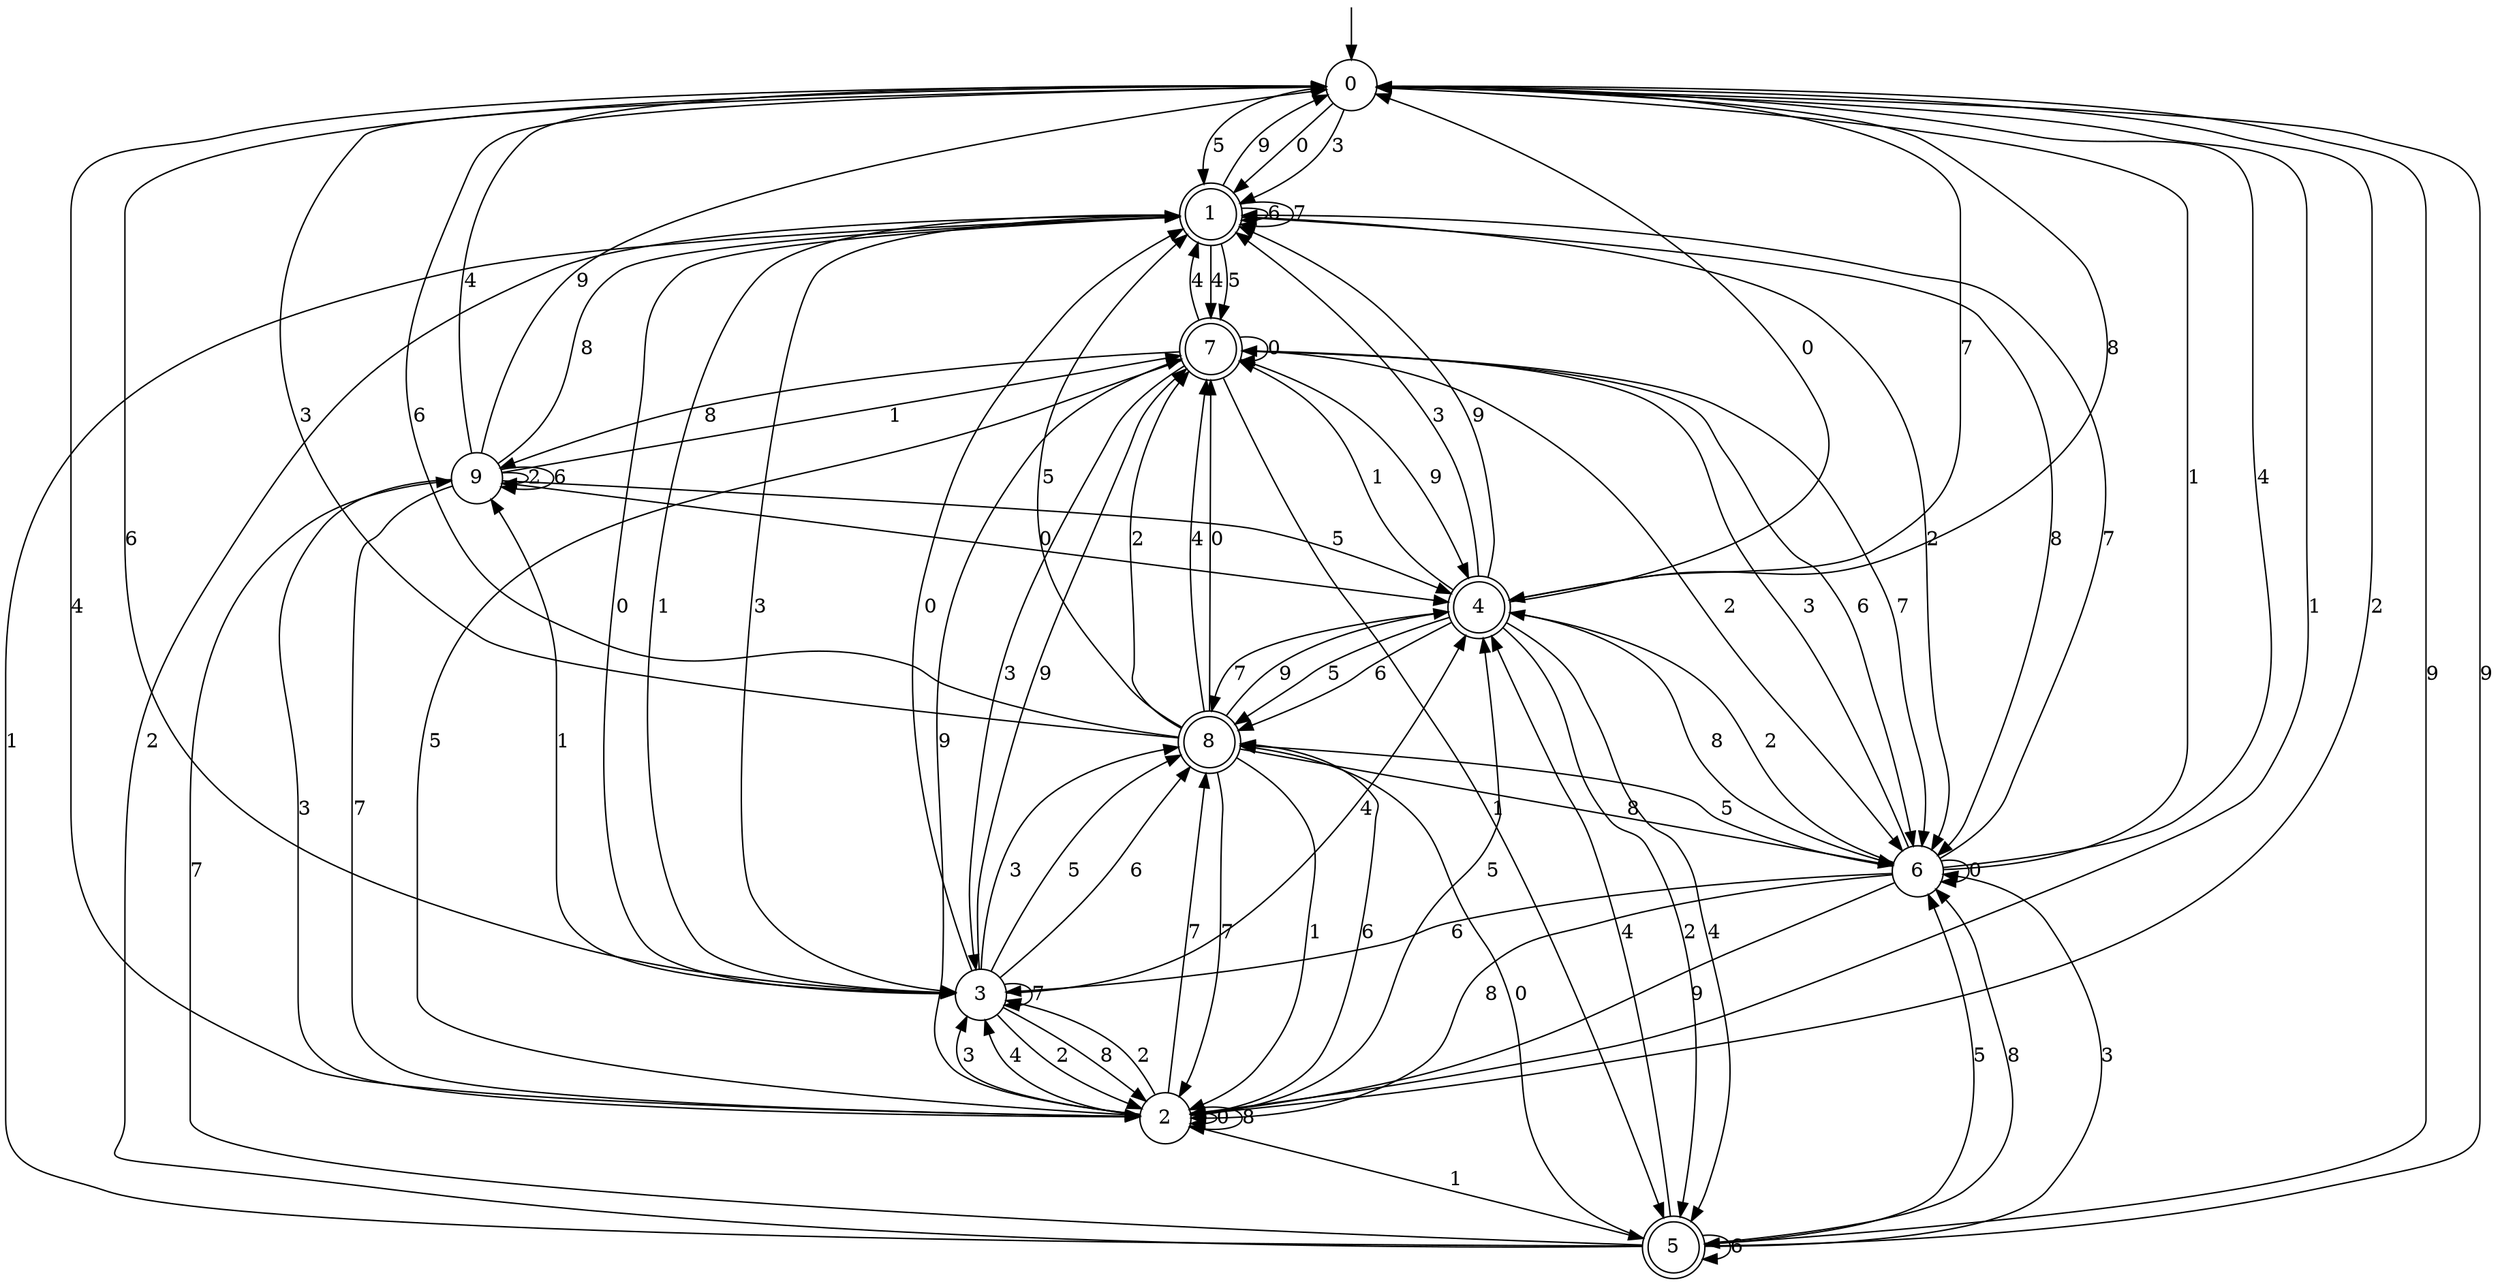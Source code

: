 digraph g {

	s0 [shape="circle" label="0"];
	s1 [shape="doublecircle" label="1"];
	s2 [shape="circle" label="2"];
	s3 [shape="circle" label="3"];
	s4 [shape="doublecircle" label="4"];
	s5 [shape="doublecircle" label="5"];
	s6 [shape="circle" label="6"];
	s7 [shape="doublecircle" label="7"];
	s8 [shape="doublecircle" label="8"];
	s9 [shape="circle" label="9"];
	s0 -> s1 [label="0"];
	s0 -> s2 [label="1"];
	s0 -> s2 [label="2"];
	s0 -> s1 [label="3"];
	s0 -> s2 [label="4"];
	s0 -> s1 [label="5"];
	s0 -> s3 [label="6"];
	s0 -> s4 [label="7"];
	s0 -> s4 [label="8"];
	s0 -> s5 [label="9"];
	s1 -> s3 [label="0"];
	s1 -> s3 [label="1"];
	s1 -> s6 [label="2"];
	s1 -> s3 [label="3"];
	s1 -> s7 [label="4"];
	s1 -> s7 [label="5"];
	s1 -> s1 [label="6"];
	s1 -> s1 [label="7"];
	s1 -> s6 [label="8"];
	s1 -> s0 [label="9"];
	s2 -> s2 [label="0"];
	s2 -> s5 [label="1"];
	s2 -> s3 [label="2"];
	s2 -> s3 [label="3"];
	s2 -> s3 [label="4"];
	s2 -> s4 [label="5"];
	s2 -> s8 [label="6"];
	s2 -> s8 [label="7"];
	s2 -> s2 [label="8"];
	s2 -> s7 [label="9"];
	s3 -> s1 [label="0"];
	s3 -> s9 [label="1"];
	s3 -> s2 [label="2"];
	s3 -> s8 [label="3"];
	s3 -> s4 [label="4"];
	s3 -> s8 [label="5"];
	s3 -> s8 [label="6"];
	s3 -> s3 [label="7"];
	s3 -> s2 [label="8"];
	s3 -> s7 [label="9"];
	s4 -> s0 [label="0"];
	s4 -> s7 [label="1"];
	s4 -> s5 [label="2"];
	s4 -> s1 [label="3"];
	s4 -> s5 [label="4"];
	s4 -> s8 [label="5"];
	s4 -> s8 [label="6"];
	s4 -> s8 [label="7"];
	s4 -> s6 [label="8"];
	s4 -> s1 [label="9"];
	s5 -> s8 [label="0"];
	s5 -> s1 [label="1"];
	s5 -> s1 [label="2"];
	s5 -> s6 [label="3"];
	s5 -> s4 [label="4"];
	s5 -> s6 [label="5"];
	s5 -> s5 [label="6"];
	s5 -> s9 [label="7"];
	s5 -> s6 [label="8"];
	s5 -> s0 [label="9"];
	s6 -> s6 [label="0"];
	s6 -> s0 [label="1"];
	s6 -> s4 [label="2"];
	s6 -> s7 [label="3"];
	s6 -> s0 [label="4"];
	s6 -> s8 [label="5"];
	s6 -> s3 [label="6"];
	s6 -> s1 [label="7"];
	s6 -> s2 [label="8"];
	s6 -> s2 [label="9"];
	s7 -> s7 [label="0"];
	s7 -> s5 [label="1"];
	s7 -> s6 [label="2"];
	s7 -> s3 [label="3"];
	s7 -> s1 [label="4"];
	s7 -> s2 [label="5"];
	s7 -> s6 [label="6"];
	s7 -> s6 [label="7"];
	s7 -> s9 [label="8"];
	s7 -> s4 [label="9"];
	s8 -> s7 [label="0"];
	s8 -> s2 [label="1"];
	s8 -> s7 [label="2"];
	s8 -> s0 [label="3"];
	s8 -> s7 [label="4"];
	s8 -> s1 [label="5"];
	s8 -> s0 [label="6"];
	s8 -> s2 [label="7"];
	s8 -> s6 [label="8"];
	s8 -> s4 [label="9"];
	s9 -> s4 [label="0"];
	s9 -> s7 [label="1"];
	s9 -> s9 [label="2"];
	s9 -> s2 [label="3"];
	s9 -> s0 [label="4"];
	s9 -> s4 [label="5"];
	s9 -> s9 [label="6"];
	s9 -> s2 [label="7"];
	s9 -> s1 [label="8"];
	s9 -> s0 [label="9"];

__start0 [label="" shape="none" width="0" height="0"];
__start0 -> s0;

}
